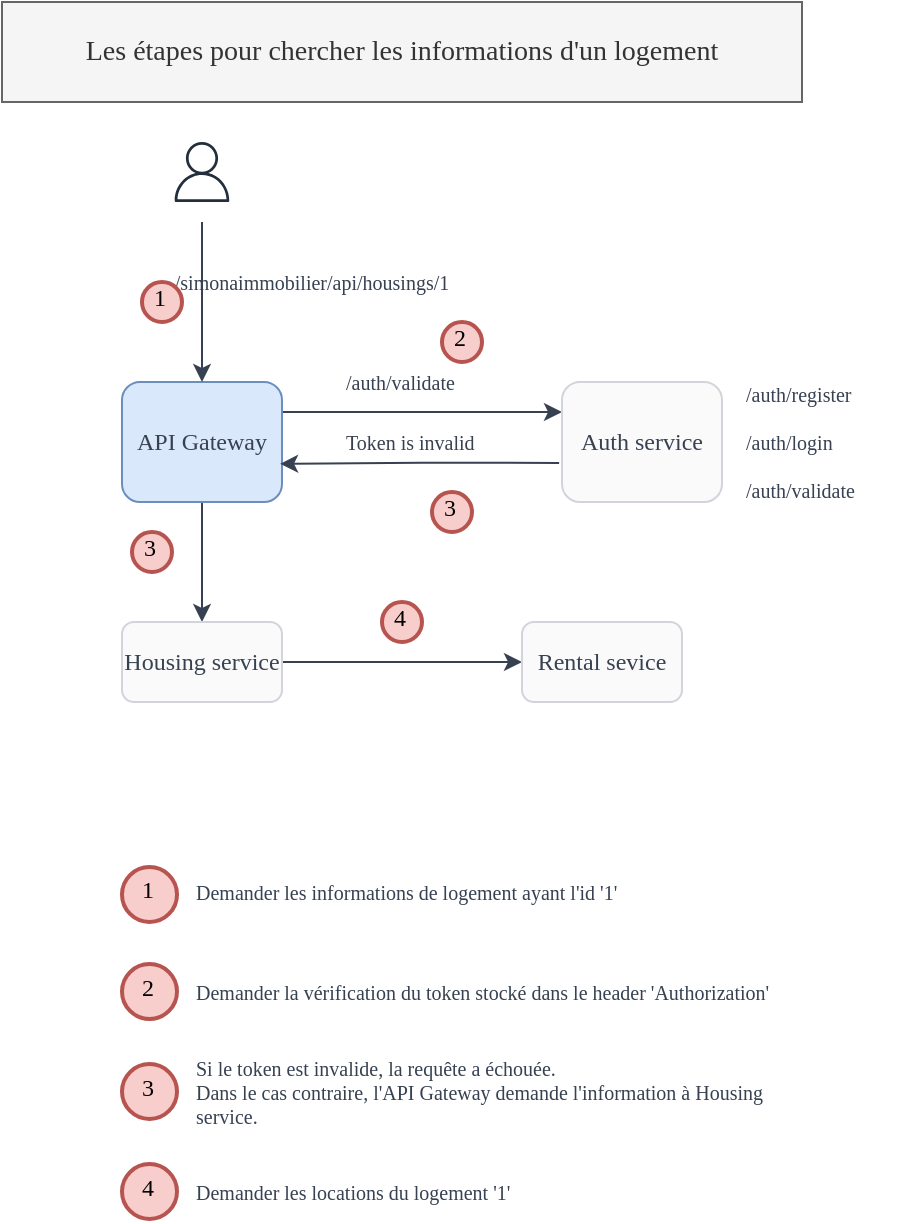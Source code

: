 <mxfile>
    <diagram name="Page-1" id="S0qWBEfTinxwVEII3tIF">
        <mxGraphModel dx="760" dy="587" grid="1" gridSize="10" guides="1" tooltips="1" connect="1" arrows="1" fold="1" page="1" pageScale="1" pageWidth="827" pageHeight="1169" math="0" shadow="0">
            <root>
                <mxCell id="0"/>
                <mxCell id="1" parent="0"/>
                <mxCell id="MyjZQWcwXhGRPd_88m82-7" style="edgeStyle=orthogonalEdgeStyle;rounded=0;orthogonalLoop=1;jettySize=auto;html=1;strokeColor=#374151;exitX=1;exitY=0.25;exitDx=0;exitDy=0;entryX=0;entryY=0.25;entryDx=0;entryDy=0;" parent="1" source="MyjZQWcwXhGRPd_88m82-1" target="MyjZQWcwXhGRPd_88m82-5" edge="1">
                    <mxGeometry relative="1" as="geometry">
                        <mxPoint x="480" y="300" as="targetPoint"/>
                    </mxGeometry>
                </mxCell>
                <mxCell id="MyjZQWcwXhGRPd_88m82-24" style="edgeStyle=orthogonalEdgeStyle;shape=connector;rounded=0;orthogonalLoop=1;jettySize=auto;html=1;entryX=0.5;entryY=0;entryDx=0;entryDy=0;labelBackgroundColor=default;strokeColor=#374151;fontFamily=Lucida Console;fontSize=12;fontColor=#374151;endArrow=classic;" parent="1" source="MyjZQWcwXhGRPd_88m82-1" target="MyjZQWcwXhGRPd_88m82-9" edge="1">
                    <mxGeometry relative="1" as="geometry"/>
                </mxCell>
                <mxCell id="MyjZQWcwXhGRPd_88m82-1" value="API Gateway" style="rounded=1;whiteSpace=wrap;html=1;fontFamily=Lucida Console;fillColor=#dae8fc;strokeColor=#6c8ebf;fontColor=#374151;glass=0;shadow=0;" parent="1" vertex="1">
                    <mxGeometry x="320" y="280" width="80" height="60" as="geometry"/>
                </mxCell>
                <mxCell id="MyjZQWcwXhGRPd_88m82-2" value="" style="endArrow=classic;html=1;rounded=0;entryX=0.5;entryY=0;entryDx=0;entryDy=0;fontColor=#1A1A1A;strokeColor=#374151;" parent="1" target="MyjZQWcwXhGRPd_88m82-1" edge="1">
                    <mxGeometry width="50" height="50" relative="1" as="geometry">
                        <mxPoint x="360" y="200" as="sourcePoint"/>
                        <mxPoint x="320" y="310" as="targetPoint"/>
                    </mxGeometry>
                </mxCell>
                <mxCell id="MyjZQWcwXhGRPd_88m82-4" value="/simonaimmobilier/api/housings/1" style="text;html=1;strokeColor=none;fillColor=none;align=center;verticalAlign=middle;whiteSpace=wrap;rounded=0;fontFamily=Comic Sans MS;fontColor=#374151;fontSize=10;" parent="1" vertex="1">
                    <mxGeometry x="360" y="220" width="110" height="20" as="geometry"/>
                </mxCell>
                <mxCell id="MyjZQWcwXhGRPd_88m82-21" style="edgeStyle=orthogonalEdgeStyle;shape=connector;rounded=0;orthogonalLoop=1;jettySize=auto;html=1;entryX=0.988;entryY=0.682;entryDx=0;entryDy=0;entryPerimeter=0;labelBackgroundColor=default;strokeColor=#374151;fontFamily=Lucida Console;fontSize=12;fontColor=#374151;endArrow=classic;exitX=-0.018;exitY=0.674;exitDx=0;exitDy=0;exitPerimeter=0;" parent="1" source="MyjZQWcwXhGRPd_88m82-5" target="MyjZQWcwXhGRPd_88m82-1" edge="1">
                    <mxGeometry relative="1" as="geometry"/>
                </mxCell>
                <mxCell id="MyjZQWcwXhGRPd_88m82-5" value="&lt;div&gt;Auth service&lt;/div&gt;" style="rounded=1;whiteSpace=wrap;html=1;fontFamily=Lucida Console;fillColor=#FAFAFA;fontColor=#374151;strokeColor=#d1d5db;gradientColor=none;shadow=0;glass=0;" parent="1" vertex="1">
                    <mxGeometry x="540" y="280" width="80" height="60" as="geometry"/>
                </mxCell>
                <mxCell id="MyjZQWcwXhGRPd_88m82-29" style="edgeStyle=orthogonalEdgeStyle;shape=connector;rounded=0;orthogonalLoop=1;jettySize=auto;html=1;labelBackgroundColor=default;strokeColor=#374151;fontFamily=Lucida Console;fontSize=12;fontColor=#374151;endArrow=classic;" parent="1" source="MyjZQWcwXhGRPd_88m82-9" target="MyjZQWcwXhGRPd_88m82-23" edge="1">
                    <mxGeometry relative="1" as="geometry"/>
                </mxCell>
                <mxCell id="MyjZQWcwXhGRPd_88m82-9" value="Housing service" style="rounded=1;whiteSpace=wrap;html=1;fontFamily=Lucida Console;fillColor=#FAFAFA;fontColor=#374151;strokeColor=#d1d5db;gradientColor=none;shadow=0;glass=0;" parent="1" vertex="1">
                    <mxGeometry x="320" y="400" width="80" height="40" as="geometry"/>
                </mxCell>
                <mxCell id="MyjZQWcwXhGRPd_88m82-10" value="&lt;div style=&quot;font-size: 10px;&quot;&gt;/auth/register&lt;/div&gt;&lt;div style=&quot;font-size: 10px;&quot;&gt;&lt;br style=&quot;font-size: 10px;&quot;&gt;&lt;/div&gt;&lt;div style=&quot;font-size: 10px;&quot;&gt;/auth/login&lt;/div&gt;&lt;div style=&quot;font-size: 10px;&quot;&gt;&lt;br style=&quot;font-size: 10px;&quot;&gt;&lt;/div&gt;&lt;div style=&quot;font-size: 10px;&quot;&gt;/auth/validate&lt;br style=&quot;font-size: 10px;&quot;&gt;&lt;/div&gt;" style="text;html=1;strokeColor=none;fillColor=none;align=left;verticalAlign=middle;whiteSpace=wrap;rounded=0;fontFamily=Comic Sans MS;fontColor=#374151;fontSize=10;" parent="1" vertex="1">
                    <mxGeometry x="630" y="275" width="90" height="70" as="geometry"/>
                </mxCell>
                <mxCell id="MyjZQWcwXhGRPd_88m82-14" value="&lt;div style=&quot;font-size: 10px;&quot;&gt;/auth/validate&lt;br style=&quot;font-size: 10px;&quot;&gt;&lt;/div&gt;" style="text;html=1;strokeColor=none;fillColor=none;align=left;verticalAlign=middle;whiteSpace=wrap;rounded=0;fontFamily=Comic Sans MS;fontColor=#374151;fontSize=10;" parent="1" vertex="1">
                    <mxGeometry x="430" y="265" width="90" height="30" as="geometry"/>
                </mxCell>
                <mxCell id="MyjZQWcwXhGRPd_88m82-16" value="" style="sketch=0;outlineConnect=0;fontColor=#232F3E;gradientColor=none;fillColor=#232F3D;strokeColor=none;dashed=0;verticalLabelPosition=bottom;verticalAlign=top;align=center;html=1;fontSize=12;fontStyle=0;aspect=fixed;pointerEvents=1;shape=mxgraph.aws4.user;rounded=1;shadow=0;glass=0;fontFamily=Lucida Console;" parent="1" vertex="1">
                    <mxGeometry x="345" y="160" width="30" height="30" as="geometry"/>
                </mxCell>
                <mxCell id="MyjZQWcwXhGRPd_88m82-22" value="Token is invalid" style="text;html=1;strokeColor=none;fillColor=none;align=left;verticalAlign=middle;whiteSpace=wrap;rounded=0;fontFamily=Comic Sans MS;fontColor=#374151;fontSize=10;" parent="1" vertex="1">
                    <mxGeometry x="430" y="295" width="90" height="30" as="geometry"/>
                </mxCell>
                <mxCell id="MyjZQWcwXhGRPd_88m82-23" value="Rental sevice" style="rounded=1;whiteSpace=wrap;html=1;fontFamily=Lucida Console;fillColor=#FAFAFA;fontColor=#374151;strokeColor=#d1d5db;gradientColor=none;shadow=0;glass=0;" parent="1" vertex="1">
                    <mxGeometry x="520" y="400" width="80" height="40" as="geometry"/>
                </mxCell>
                <mxCell id="MyjZQWcwXhGRPd_88m82-25" value="1" style="ellipse;whiteSpace=wrap;html=1;aspect=fixed;strokeWidth=2;fontFamily=Lucida Console;spacingBottom=4;spacingRight=2;strokeColor=#b85450;rounded=1;shadow=0;glass=0;fontSize=12;fillColor=#f8cecc;" parent="1" vertex="1">
                    <mxGeometry x="330" y="230" width="20" height="20" as="geometry"/>
                </mxCell>
                <mxCell id="MyjZQWcwXhGRPd_88m82-26" value="2" style="ellipse;whiteSpace=wrap;html=1;aspect=fixed;strokeWidth=2;fontFamily=Lucida Console;spacingBottom=4;spacingRight=2;strokeColor=#b85450;rounded=1;shadow=0;glass=0;fontSize=12;fillColor=#f8cecc;" parent="1" vertex="1">
                    <mxGeometry x="480" y="250" width="20" height="20" as="geometry"/>
                </mxCell>
                <mxCell id="MyjZQWcwXhGRPd_88m82-27" value="3" style="ellipse;whiteSpace=wrap;html=1;aspect=fixed;strokeWidth=2;fontFamily=Lucida Console;spacingBottom=4;spacingRight=2;strokeColor=#b85450;rounded=1;shadow=0;glass=0;fontSize=12;fillColor=#f8cecc;" parent="1" vertex="1">
                    <mxGeometry x="325" y="355" width="20" height="20" as="geometry"/>
                </mxCell>
                <mxCell id="MyjZQWcwXhGRPd_88m82-28" value="3" style="ellipse;whiteSpace=wrap;html=1;aspect=fixed;strokeWidth=2;fontFamily=Lucida Console;spacingBottom=4;spacingRight=2;strokeColor=#b85450;rounded=1;shadow=0;glass=0;fontSize=12;fillColor=#f8cecc;" parent="1" vertex="1">
                    <mxGeometry x="475" y="335" width="20" height="20" as="geometry"/>
                </mxCell>
                <mxCell id="MyjZQWcwXhGRPd_88m82-30" value="4" style="ellipse;whiteSpace=wrap;html=1;aspect=fixed;strokeWidth=2;fontFamily=Lucida Console;spacingBottom=4;spacingRight=2;strokeColor=#b85450;rounded=1;shadow=0;glass=0;fontSize=12;fillColor=#f8cecc;" parent="1" vertex="1">
                    <mxGeometry x="450" y="390" width="20" height="20" as="geometry"/>
                </mxCell>
                <mxCell id="MyjZQWcwXhGRPd_88m82-31" value="1" style="ellipse;whiteSpace=wrap;html=1;aspect=fixed;strokeWidth=2;fontFamily=Lucida Console;spacingBottom=4;spacingRight=2;strokeColor=#b85450;rounded=1;shadow=0;glass=0;fontSize=12;fillColor=#f8cecc;" parent="1" vertex="1">
                    <mxGeometry x="320" y="522.5" width="27.5" height="27.5" as="geometry"/>
                </mxCell>
                <mxCell id="MyjZQWcwXhGRPd_88m82-32" value="Demander les informations de logement ayant l'id '1'" style="text;html=1;strokeColor=none;fillColor=none;align=left;verticalAlign=middle;whiteSpace=wrap;rounded=0;fontFamily=Comic Sans MS;fontColor=#374151;fontSize=10;" parent="1" vertex="1">
                    <mxGeometry x="355" y="520" width="315" height="30" as="geometry"/>
                </mxCell>
                <mxCell id="MyjZQWcwXhGRPd_88m82-33" value="2" style="ellipse;whiteSpace=wrap;html=1;aspect=fixed;strokeWidth=2;fontFamily=Lucida Console;spacingBottom=4;spacingRight=2;strokeColor=#b85450;rounded=1;shadow=0;glass=0;fontSize=12;fillColor=#f8cecc;" parent="1" vertex="1">
                    <mxGeometry x="320" y="571" width="27.5" height="27.5" as="geometry"/>
                </mxCell>
                <mxCell id="MyjZQWcwXhGRPd_88m82-34" value="Demander la vérification du token stocké dans le header 'Authorization'" style="text;html=1;strokeColor=none;fillColor=none;align=left;verticalAlign=middle;whiteSpace=wrap;rounded=0;fontFamily=Comic Sans MS;fontColor=#374151;fontSize=10;" parent="1" vertex="1">
                    <mxGeometry x="355" y="570" width="315" height="30" as="geometry"/>
                </mxCell>
                <mxCell id="MyjZQWcwXhGRPd_88m82-35" value="3" style="ellipse;whiteSpace=wrap;html=1;aspect=fixed;strokeWidth=2;fontFamily=Lucida Console;spacingBottom=4;spacingRight=2;strokeColor=#b85450;rounded=1;shadow=0;glass=0;fontSize=12;fillColor=#f8cecc;" parent="1" vertex="1">
                    <mxGeometry x="320" y="621" width="27.5" height="27.5" as="geometry"/>
                </mxCell>
                <mxCell id="MyjZQWcwXhGRPd_88m82-36" value="&lt;div&gt;Si le token est invalide, la requête a échouée.&lt;/div&gt;&lt;div&gt;Dans le cas contraire, l'API Gateway demande l'information à Housing service.&lt;br&gt;&lt;/div&gt;" style="text;html=1;strokeColor=none;fillColor=none;align=left;verticalAlign=middle;whiteSpace=wrap;rounded=0;fontFamily=Comic Sans MS;fontColor=#374151;fontSize=10;" parent="1" vertex="1">
                    <mxGeometry x="355" y="620" width="315" height="30" as="geometry"/>
                </mxCell>
                <mxCell id="MyjZQWcwXhGRPd_88m82-37" value="4" style="ellipse;whiteSpace=wrap;html=1;aspect=fixed;strokeWidth=2;fontFamily=Lucida Console;spacingBottom=4;spacingRight=2;strokeColor=#b85450;rounded=1;shadow=0;glass=0;fontSize=12;fillColor=#f8cecc;" parent="1" vertex="1">
                    <mxGeometry x="320" y="671" width="27.5" height="27.5" as="geometry"/>
                </mxCell>
                <mxCell id="MyjZQWcwXhGRPd_88m82-38" value="&lt;div&gt;Demander les locations du logement '1'&lt;br&gt;&lt;/div&gt;" style="text;html=1;strokeColor=none;fillColor=none;align=left;verticalAlign=middle;whiteSpace=wrap;rounded=0;fontFamily=Comic Sans MS;fontColor=#374151;fontSize=10;" parent="1" vertex="1">
                    <mxGeometry x="355" y="670" width="315" height="30" as="geometry"/>
                </mxCell>
                <mxCell id="MyjZQWcwXhGRPd_88m82-39" value="Les étapes pour chercher les informations d'un logement" style="text;html=1;align=center;verticalAlign=middle;whiteSpace=wrap;rounded=0;fontFamily=Comic Sans MS;fontSize=14;fillColor=#f5f5f5;fontColor=#333333;strokeColor=#666666;" parent="1" vertex="1">
                    <mxGeometry x="260" y="90" width="400" height="50" as="geometry"/>
                </mxCell>
            </root>
        </mxGraphModel>
    </diagram>
</mxfile>